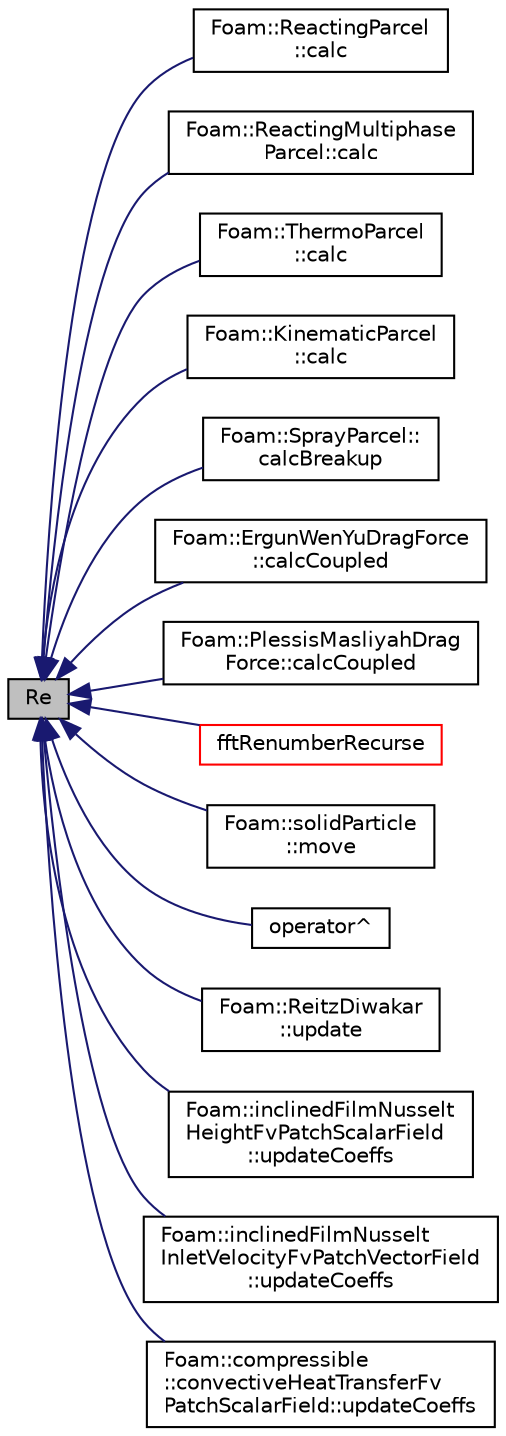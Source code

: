 digraph "Re"
{
  bgcolor="transparent";
  edge [fontname="Helvetica",fontsize="10",labelfontname="Helvetica",labelfontsize="10"];
  node [fontname="Helvetica",fontsize="10",shape=record];
  rankdir="LR";
  Node1 [label="Re",height=0.2,width=0.4,color="black", fillcolor="grey75", style="filled", fontcolor="black"];
  Node1 -> Node2 [dir="back",color="midnightblue",fontsize="10",style="solid",fontname="Helvetica"];
  Node2 [label="Foam::ReactingParcel\l::calc",height=0.2,width=0.4,color="black",URL="$a02090.html#a1c2aa9de8e2381d1a7be78bd687fd255",tooltip="Update parcel properties over the time interval. "];
  Node1 -> Node3 [dir="back",color="midnightblue",fontsize="10",style="solid",fontname="Helvetica"];
  Node3 [label="Foam::ReactingMultiphase\lParcel::calc",height=0.2,width=0.4,color="black",URL="$a02085.html#a1c2aa9de8e2381d1a7be78bd687fd255",tooltip="Update parcel properties over the time interval. "];
  Node1 -> Node4 [dir="back",color="midnightblue",fontsize="10",style="solid",fontname="Helvetica"];
  Node4 [label="Foam::ThermoParcel\l::calc",height=0.2,width=0.4,color="black",URL="$a02592.html#a1c2aa9de8e2381d1a7be78bd687fd255",tooltip="Update parcel properties over the time interval. "];
  Node1 -> Node5 [dir="back",color="midnightblue",fontsize="10",style="solid",fontname="Helvetica"];
  Node5 [label="Foam::KinematicParcel\l::calc",height=0.2,width=0.4,color="black",URL="$a01233.html#a1c2aa9de8e2381d1a7be78bd687fd255",tooltip="Update parcel properties over the time interval. "];
  Node1 -> Node6 [dir="back",color="midnightblue",fontsize="10",style="solid",fontname="Helvetica"];
  Node6 [label="Foam::SprayParcel::\lcalcBreakup",height=0.2,width=0.4,color="black",URL="$a02408.html#af788f9bd434c7cabde1b08a11956ae1a",tooltip="Correct parcel properties according to breakup model. "];
  Node1 -> Node7 [dir="back",color="midnightblue",fontsize="10",style="solid",fontname="Helvetica"];
  Node7 [label="Foam::ErgunWenYuDragForce\l::calcCoupled",height=0.2,width=0.4,color="black",URL="$a00674.html#ab75663629d97d97cca393a26248907c5",tooltip="Calculate the coupled force. "];
  Node1 -> Node8 [dir="back",color="midnightblue",fontsize="10",style="solid",fontname="Helvetica"];
  Node8 [label="Foam::PlessisMasliyahDrag\lForce::calcCoupled",height=0.2,width=0.4,color="black",URL="$a01859.html#ab75663629d97d97cca393a26248907c5",tooltip="Calculate the coupled force. "];
  Node1 -> Node9 [dir="back",color="midnightblue",fontsize="10",style="solid",fontname="Helvetica"];
  Node9 [label="fftRenumberRecurse",height=0.2,width=0.4,color="red",URL="$a10725.html#af76141575e053e13d261be2aea991fd3"];
  Node1 -> Node10 [dir="back",color="midnightblue",fontsize="10",style="solid",fontname="Helvetica"];
  Node10 [label="Foam::solidParticle\l::move",height=0.2,width=0.4,color="black",URL="$a02370.html#aa3b793966d64802fdf262dd4d14d21ed",tooltip="Move. "];
  Node1 -> Node11 [dir="back",color="midnightblue",fontsize="10",style="solid",fontname="Helvetica"];
  Node11 [label="operator^",height=0.2,width=0.4,color="black",URL="$a10725.html#ac88b49f757f0da63b6d07d413c17dc8d"];
  Node1 -> Node12 [dir="back",color="midnightblue",fontsize="10",style="solid",fontname="Helvetica"];
  Node12 [label="Foam::ReitzDiwakar\l::update",height=0.2,width=0.4,color="black",URL="$a02148.html#af86a08f997bc779309ec7d00e914e292",tooltip="Update the parcel properties. "];
  Node1 -> Node13 [dir="back",color="midnightblue",fontsize="10",style="solid",fontname="Helvetica"];
  Node13 [label="Foam::inclinedFilmNusselt\lHeightFvPatchScalarField\l::updateCoeffs",height=0.2,width=0.4,color="black",URL="$a01040.html#a7e24eafac629d3733181cd942d4c902f",tooltip="Update the coefficients associated with the patch field. "];
  Node1 -> Node14 [dir="back",color="midnightblue",fontsize="10",style="solid",fontname="Helvetica"];
  Node14 [label="Foam::inclinedFilmNusselt\lInletVelocityFvPatchVectorField\l::updateCoeffs",height=0.2,width=0.4,color="black",URL="$a01041.html#a7e24eafac629d3733181cd942d4c902f",tooltip="Update the coefficients associated with the patch field. "];
  Node1 -> Node15 [dir="back",color="midnightblue",fontsize="10",style="solid",fontname="Helvetica"];
  Node15 [label="Foam::compressible\l::convectiveHeatTransferFv\lPatchScalarField::updateCoeffs",height=0.2,width=0.4,color="black",URL="$a00403.html#a7e24eafac629d3733181cd942d4c902f",tooltip="Update the coefficients associated with the patch field. "];
}
